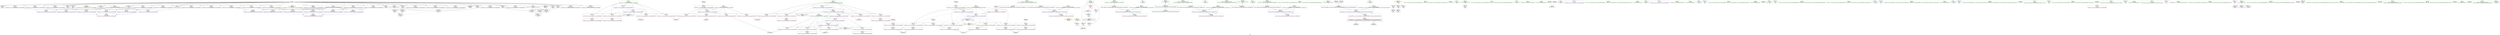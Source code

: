 digraph "SVFG" {
	label="SVFG";

	Node0x55c93c2121a0 [shape=record,color=grey,label="{NodeID: 0\nNullPtr}"];
	Node0x55c93c2121a0 -> Node0x55c93c377eb0[style=solid];
	Node0x55c93c2121a0 -> Node0x55c93c377fb0[style=solid];
	Node0x55c93c2121a0 -> Node0x55c93c378080[style=solid];
	Node0x55c93c2121a0 -> Node0x55c93c378150[style=solid];
	Node0x55c93c2121a0 -> Node0x55c93c378220[style=solid];
	Node0x55c93c2121a0 -> Node0x55c93c3782f0[style=solid];
	Node0x55c93c2121a0 -> Node0x55c93c3783c0[style=solid];
	Node0x55c93c2121a0 -> Node0x55c93c378490[style=solid];
	Node0x55c93c2121a0 -> Node0x55c93c378560[style=solid];
	Node0x55c93c2121a0 -> Node0x55c93c378630[style=solid];
	Node0x55c93c2121a0 -> Node0x55c93c378700[style=solid];
	Node0x55c93c2121a0 -> Node0x55c93c3787d0[style=solid];
	Node0x55c93c2121a0 -> Node0x55c93c3788a0[style=solid];
	Node0x55c93c2121a0 -> Node0x55c93c378970[style=solid];
	Node0x55c93c2121a0 -> Node0x55c93c378a40[style=solid];
	Node0x55c93c2121a0 -> Node0x55c93c378b10[style=solid];
	Node0x55c93c2121a0 -> Node0x55c93c378be0[style=solid];
	Node0x55c93c2121a0 -> Node0x55c93c378cb0[style=solid];
	Node0x55c93c2121a0 -> Node0x55c93c378d80[style=solid];
	Node0x55c93c2121a0 -> Node0x55c93c378e50[style=solid];
	Node0x55c93c2121a0 -> Node0x55c93c378f20[style=solid];
	Node0x55c93c2121a0 -> Node0x55c93c378ff0[style=solid];
	Node0x55c93c2121a0 -> Node0x55c93c3790c0[style=solid];
	Node0x55c93c2121a0 -> Node0x55c93c379190[style=solid];
	Node0x55c93c2121a0 -> Node0x55c93c379260[style=solid];
	Node0x55c93c2121a0 -> Node0x55c93c379330[style=solid];
	Node0x55c93c2121a0 -> Node0x55c93c379400[style=solid];
	Node0x55c93c2121a0 -> Node0x55c93c376410[style=solid];
	Node0x55c93c2121a0 -> Node0x55c93c3764e0[style=solid];
	Node0x55c93c2121a0 -> Node0x55c93c3765b0[style=solid];
	Node0x55c93c2121a0 -> Node0x55c93c376680[style=solid];
	Node0x55c93c2121a0 -> Node0x55c93c376750[style=solid];
	Node0x55c93c379670 [shape=record,color=blue,label="{NodeID: 194\n36\<--234\ni12\<--inc62\n_Z5solveNSt7__cxx1112basic_stringIcSt11char_traitsIcESaIcEEE\n}"];
	Node0x55c93c379670 -> Node0x55c93c37cda0[style=dashed];
	Node0x55c93c379670 -> Node0x55c93c37ce70[style=dashed];
	Node0x55c93c379670 -> Node0x55c93c37cf40[style=dashed];
	Node0x55c93c379670 -> Node0x55c93c37d010[style=dashed];
	Node0x55c93c379670 -> Node0x55c93c37d0e0[style=dashed];
	Node0x55c93c379670 -> Node0x55c93c379670[style=dashed];
	Node0x55c93c379670 -> Node0x55c93c393ec0[style=dashed];
	Node0x55c93c376020 [shape=record,color=black,label="{NodeID: 111\n144\<--143\nconv32\<--\n_Z5solveNSt7__cxx1112basic_stringIcSt11char_traitsIcESaIcEEE\n}"];
	Node0x55c93c376020 -> Node0x55c93c3898f0[style=solid];
	Node0x55c93c3748f0 [shape=record,color=green,label="{NodeID: 28\n52\<--53\nref.tmp47\<--ref.tmp47_field_insensitive\n_Z5solveNSt7__cxx1112basic_stringIcSt11char_traitsIcESaIcEEE\n|{<s0>21|<s1>22}}"];
	Node0x55c93c3748f0:s0 -> Node0x55c93c3ac330[style=solid,color=red];
	Node0x55c93c3748f0:s1 -> Node0x55c93c3ae880[style=solid,color=red];
	Node0x55c93c37f6e0 [shape=record,color=yellow,style=double,label="{NodeID: 388\n12V_1 = ENCHI(MR_12V_0)\npts\{45 \}\nFun[_Z5solveNSt7__cxx1112basic_stringIcSt11char_traitsIcESaIcEEE]}"];
	Node0x55c93c37f6e0 -> Node0x55c93c37eae0[style=dashed];
	Node0x55c93c37f6e0 -> Node0x55c93c37ec80[style=dashed];
	Node0x55c93c37f6e0 -> Node0x55c93c37ee20[style=dashed];
	Node0x55c93c37f6e0 -> Node0x55c93c37f090[style=dashed];
	Node0x55c93c37f6e0 -> Node0x55c93c37f230[style=dashed];
	Node0x55c93c37f6e0 -> Node0x55c93c3795a0[style=dashed];
	Node0x55c93c37c7f0 [shape=record,color=red,label="{NodeID: 139\n115\<--32\n\<--mx\n_Z5solveNSt7__cxx1112basic_stringIcSt11char_traitsIcESaIcEEE\n}"];
	Node0x55c93c37c7f0 -> Node0x55c93c375e80[style=solid];
	Node0x55c93c377300 [shape=record,color=green,label="{NodeID: 56\n327\<--328\ntc\<--tc_field_insensitive\nmain\n}"];
	Node0x55c93c377300 -> Node0x55c93c37df80[style=solid];
	Node0x55c93c377300 -> Node0x55c93c37e050[style=solid];
	Node0x55c93c377300 -> Node0x55c93c37e120[style=solid];
	Node0x55c93c377300 -> Node0x55c93c379b50[style=solid];
	Node0x55c93c377300 -> Node0x55c93c37a100[style=solid];
	Node0x55c93c3ae9c0 [shape=record,color=black,label="{NodeID: 416\n273 = PHI(46, )\n2nd arg _ZStplIcSt11char_traitsIcESaIcEENSt7__cxx1112basic_stringIT_T0_T1_EEOS8_RKS8_ }"];
	Node0x55c93c3ae9c0 -> Node0x55c93c379810[style=solid];
	Node0x55c93c37deb0 [shape=record,color=red,label="{NodeID: 167\n357\<--323\n\<--T\nmain\n}"];
	Node0x55c93c37deb0 -> Node0x55c93c389170[style=solid];
	Node0x55c93c378b10 [shape=record,color=black,label="{NodeID: 84\n214\<--3\n\<--dummyVal\n_Z5solveNSt7__cxx1112basic_stringIcSt11char_traitsIcESaIcEEE\n}"];
	Node0x55c93c378b10 -> Node0x55c93c37f230[style=solid];
	Node0x55c93c35a0b0 [shape=record,color=green,label="{NodeID: 1\n4\<--1\n.str\<--dummyObj\nGlob }"];
	Node0x55c93c379740 [shape=record,color=blue,label="{NodeID: 195\n274\<--272\n__lhs.addr\<--__lhs\n_ZStplIcSt11char_traitsIcESaIcEENSt7__cxx1112basic_stringIT_T0_T1_EEOS8_RKS8_\n}"];
	Node0x55c93c379740 -> Node0x55c93c37db70[style=dashed];
	Node0x55c93c3760f0 [shape=record,color=black,label="{NodeID: 112\n146\<--145\nconv33\<--\n_Z5solveNSt7__cxx1112basic_stringIcSt11char_traitsIcESaIcEEE\n}"];
	Node0x55c93c3760f0 -> Node0x55c93c3898f0[style=solid];
	Node0x55c93c3749c0 [shape=record,color=green,label="{NodeID: 29\n54\<--55\nref.tmp48\<--ref.tmp48_field_insensitive\n_Z5solveNSt7__cxx1112basic_stringIcSt11char_traitsIcESaIcEEE\n|{<s0>20|<s1>21}}"];
	Node0x55c93c3749c0:s0 -> Node0x55c93c3aeb00[style=solid,color=red];
	Node0x55c93c3749c0:s1 -> Node0x55c93c3ae600[style=solid,color=red];
	Node0x55c93c37c8c0 [shape=record,color=red,label="{NodeID: 140\n145\<--32\n\<--mx\n_Z5solveNSt7__cxx1112basic_stringIcSt11char_traitsIcESaIcEEE\n}"];
	Node0x55c93c37c8c0 -> Node0x55c93c3760f0[style=solid];
	Node0x55c93c3773d0 [shape=record,color=green,label="{NodeID: 57\n329\<--330\nres\<--res_field_insensitive\nmain\n|{<s0>46}}"];
	Node0x55c93c3773d0:s0 -> Node0x55c93c3aeb00[style=solid,color=red];
	Node0x55c93c3aeb00 [shape=record,color=black,label="{NodeID: 417\n28 = PHI(54, 329, )\n0th arg _Z5solveNSt7__cxx1112basic_stringIcSt11char_traitsIcESaIcEEE |{<s0>22}}"];
	Node0x55c93c3aeb00:s0 -> Node0x55c93c3ae740[style=solid,color=red];
	Node0x55c93c388770 [shape=record,color=grey,label="{NodeID: 334\n101 = Binary(100, 65, )\n}"];
	Node0x55c93c388770 -> Node0x55c93c37e7a0[style=solid];
	Node0x55c93c37df80 [shape=record,color=red,label="{NodeID: 168\n356\<--327\n\<--tc\nmain\n}"];
	Node0x55c93c37df80 -> Node0x55c93c389170[style=solid];
	Node0x55c93c378be0 [shape=record,color=black,label="{NodeID: 85\n217\<--3\n\<--dummyVal\n_Z5solveNSt7__cxx1112basic_stringIcSt11char_traitsIcESaIcEEE\n}"];
	Node0x55c93c358020 [shape=record,color=green,label="{NodeID: 2\n6\<--1\n.str.1\<--dummyObj\nGlob }"];
	Node0x55c93c379810 [shape=record,color=blue,label="{NodeID: 196\n276\<--273\n__rhs.addr\<--__rhs\n_ZStplIcSt11char_traitsIcESaIcEENSt7__cxx1112basic_stringIT_T0_T1_EEOS8_RKS8_\n}"];
	Node0x55c93c379810 -> Node0x55c93c37dc40[style=dashed];
	Node0x55c93c3761c0 [shape=record,color=black,label="{NodeID: 113\n175\<--174\nconv38\<--\n_Z5solveNSt7__cxx1112basic_stringIcSt11char_traitsIcESaIcEEE\n}"];
	Node0x55c93c374a90 [shape=record,color=green,label="{NodeID: 30\n56\<--57\nagg.tmp\<--agg.tmp_field_insensitive\n_Z5solveNSt7__cxx1112basic_stringIcSt11char_traitsIcESaIcEEE\n|{<s0>20}}"];
	Node0x55c93c374a90:s0 -> Node0x55c93c3aee30[style=solid,color=red];
	Node0x55c93c37c990 [shape=record,color=red,label="{NodeID: 141\n149\<--32\n\<--mx\n_Z5solveNSt7__cxx1112basic_stringIcSt11char_traitsIcESaIcEEE\n}"];
	Node0x55c93c3774a0 [shape=record,color=green,label="{NodeID: 58\n331\<--332\nagg.tmp\<--agg.tmp_field_insensitive\nmain\n|{<s0>46}}"];
	Node0x55c93c3774a0:s0 -> Node0x55c93c3aee30[style=solid,color=red];
	Node0x55c93c3aee30 [shape=record,color=black,label="{NodeID: 418\n29 = PHI(56, 331, )\n1st arg _Z5solveNSt7__cxx1112basic_stringIcSt11char_traitsIcESaIcEEE }"];
	Node0x55c93c388870 [shape=record,color=grey,label="{NodeID: 335\n415 = Binary(414, 65, )\n}"];
	Node0x55c93c388870 -> Node0x55c93c37a100[style=solid];
	Node0x55c93c37e050 [shape=record,color=red,label="{NodeID: 169\n404\<--327\n\<--tc\nmain\n}"];
	Node0x55c93c378cb0 [shape=record,color=black,label="{NodeID: 86\n218\<--3\n\<--dummyVal\n_Z5solveNSt7__cxx1112basic_stringIcSt11char_traitsIcESaIcEEE\n}"];
	Node0x55c93c378cb0 -> Node0x55c93c3794d0[style=solid];
	Node0x55c93c35a210 [shape=record,color=green,label="{NodeID: 3\n8\<--1\n.str.2\<--dummyObj\nGlob }"];
	Node0x55c93c3798e0 [shape=record,color=blue,label="{NodeID: 197\n294\<--292\n__lhs.addr\<--__lhs\n_ZStplIcSt11char_traitsIcESaIcEENSt7__cxx1112basic_stringIT_T0_T1_EERKS8_OS8_\n}"];
	Node0x55c93c3798e0 -> Node0x55c93c37dd10[style=dashed];
	Node0x55c93c376290 [shape=record,color=black,label="{NodeID: 114\n186\<--185\nconv49\<--\n_Z5solveNSt7__cxx1112basic_stringIcSt11char_traitsIcESaIcEEE\n}"];
	Node0x55c93c374b60 [shape=record,color=green,label="{NodeID: 31\n59\<--60\n_ZNKSt7__cxx1112basic_stringIcSt11char_traitsIcESaIcEE4sizeEv\<--_ZNKSt7__cxx1112basic_stringIcSt11char_traitsIcESaIcEE4sizeEv_field_insensitive\n}"];
	Node0x55c93c37ca60 [shape=record,color=red,label="{NodeID: 142\n80\<--34\n\<--i\n_Z5solveNSt7__cxx1112basic_stringIcSt11char_traitsIcESaIcEEE\n}"];
	Node0x55c93c37ca60 -> Node0x55c93c3892f0[style=solid];
	Node0x55c93c377570 [shape=record,color=green,label="{NodeID: 59\n333\<--334\nref.tmp\<--ref.tmp_field_insensitive\nmain\n}"];
	Node0x55c93c3af310 [shape=record,color=black,label="{NodeID: 419\n443 = PHI(282, 302, )\n0th arg _ZSt4moveIRNSt7__cxx1112basic_stringIcSt11char_traitsIcESaIcEEEEONSt16remove_referenceIT_E4typeEOS8_ }"];
	Node0x55c93c3af310 -> Node0x55c93c37a1d0[style=solid];
	Node0x55c93c3889f0 [shape=record,color=grey,label="{NodeID: 336\n182 = Binary(181, 65, )\n}"];
	Node0x55c93c3889f0 -> Node0x55c93c37eef0[style=solid];
	Node0x55c93c37e120 [shape=record,color=red,label="{NodeID: 170\n414\<--327\n\<--tc\nmain\n}"];
	Node0x55c93c37e120 -> Node0x55c93c388870[style=solid];
	Node0x55c93c378d80 [shape=record,color=black,label="{NodeID: 87\n220\<--3\n\<--dummyVal\n_Z5solveNSt7__cxx1112basic_stringIcSt11char_traitsIcESaIcEEE\n}"];
	Node0x55c93c378d80 -> Node0x55c93c3795a0[style=solid];
	Node0x55c93c35a2a0 [shape=record,color=green,label="{NodeID: 4\n10\<--1\nstdin\<--dummyObj\nGlob }"];
	Node0x55c93c3799b0 [shape=record,color=blue,label="{NodeID: 198\n296\<--293\n__rhs.addr\<--__rhs\n_ZStplIcSt11char_traitsIcESaIcEENSt7__cxx1112basic_stringIT_T0_T1_EERKS8_OS8_\n}"];
	Node0x55c93c3799b0 -> Node0x55c93c37dde0[style=dashed];
	Node0x55c93c37b4f0 [shape=record,color=black,label="{NodeID: 115\n343\<--340\ncall\<--\nmain\n}"];
	Node0x55c93c374c60 [shape=record,color=green,label="{NodeID: 32\n68\<--69\n_ZNSt7__cxx1112basic_stringIcSt11char_traitsIcESaIcEEC1EOS4_\<--_ZNSt7__cxx1112basic_stringIcSt11char_traitsIcESaIcEEC1EOS4__field_insensitive\n}"];
	Node0x55c93c37cb30 [shape=record,color=red,label="{NodeID: 143\n84\<--34\n\<--i\n_Z5solveNSt7__cxx1112basic_stringIcSt11char_traitsIcESaIcEEE\n}"];
	Node0x55c93c37cb30 -> Node0x55c93c3769c0[style=solid];
	Node0x55c93c377640 [shape=record,color=green,label="{NodeID: 60\n335\<--336\nexn.slot\<--exn.slot_field_insensitive\nmain\n}"];
	Node0x55c93c377640 -> Node0x55c93c37e1f0[style=solid];
	Node0x55c93c377640 -> Node0x55c93c379c20[style=solid];
	Node0x55c93c377640 -> Node0x55c93c379dc0[style=solid];
	Node0x55c93c377640 -> Node0x55c93c379f60[style=solid];
	Node0x55c93c3afee0 [shape=record,color=black,label="{NodeID: 420\n409 = PHI()\n}"];
	Node0x55c93c388b70 [shape=record,color=grey,label="{NodeID: 337\n234 = Binary(233, 65, )\n}"];
	Node0x55c93c388b70 -> Node0x55c93c379670[style=solid];
	Node0x55c93c37e1f0 [shape=record,color=red,label="{NodeID: 171\n419\<--335\nexn\<--exn.slot\nmain\n}"];
	Node0x55c93c378e50 [shape=record,color=black,label="{NodeID: 88\n244\<--3\nlpad.val\<--dummyVal\n_Z5solveNSt7__cxx1112basic_stringIcSt11char_traitsIcESaIcEEE\n}"];
	Node0x55c93c373310 [shape=record,color=green,label="{NodeID: 5\n11\<--1\n.str.3\<--dummyObj\nGlob }"];
	Node0x55c93c379a80 [shape=record,color=blue,label="{NodeID: 199\n319\<--78\nretval\<--\nmain\n}"];
	Node0x55c93c37b580 [shape=record,color=black,label="{NodeID: 116\n349\<--346\ncall1\<--\nmain\n}"];
	Node0x55c93c374d60 [shape=record,color=green,label="{NodeID: 33\n73\<--74\n_ZNSt7__cxx1112basic_stringIcSt11char_traitsIcESaIcEEixEm\<--_ZNSt7__cxx1112basic_stringIcSt11char_traitsIcESaIcEEixEm_field_insensitive\n}"];
	Node0x55c93c37cc00 [shape=record,color=red,label="{NodeID: 144\n93\<--34\n\<--i\n_Z5solveNSt7__cxx1112basic_stringIcSt11char_traitsIcESaIcEEE\n}"];
	Node0x55c93c37cc00 -> Node0x55c93c375c10[style=solid];
	Node0x55c93c377710 [shape=record,color=green,label="{NodeID: 61\n337\<--338\nehselector.slot\<--ehselector.slot_field_insensitive\nmain\n}"];
	Node0x55c93c377710 -> Node0x55c93c37e2c0[style=solid];
	Node0x55c93c377710 -> Node0x55c93c379cf0[style=solid];
	Node0x55c93c377710 -> Node0x55c93c379e90[style=solid];
	Node0x55c93c377710 -> Node0x55c93c37a030[style=solid];
	Node0x55c93c3affe0 [shape=record,color=black,label="{NodeID: 421\n142 = PHI()\n}"];
	Node0x55c93c3affe0 -> Node0x55c93c37d9d0[style=solid];
	Node0x55c93c388cf0 [shape=record,color=grey,label="{NodeID: 338\n108 = cmp(106, 107, )\n}"];
	Node0x55c93c37e2c0 [shape=record,color=red,label="{NodeID: 172\n420\<--337\nsel\<--ehselector.slot\nmain\n}"];
	Node0x55c93c378f20 [shape=record,color=black,label="{NodeID: 89\n245\<--3\nlpad.val64\<--dummyVal\n_Z5solveNSt7__cxx1112basic_stringIcSt11char_traitsIcESaIcEEE\n}"];
	Node0x55c93c3733a0 [shape=record,color=green,label="{NodeID: 6\n13\<--1\n.str.4\<--dummyObj\nGlob }"];
	Node0x55c93c379b50 [shape=record,color=blue,label="{NodeID: 200\n327\<--65\ntc\<--\nmain\n}"];
	Node0x55c93c379b50 -> Node0x55c93c3970c0[style=dashed];
	Node0x55c93c37b610 [shape=record,color=black,label="{NodeID: 117\n442\<--447\n_ZSt4moveIRNSt7__cxx1112basic_stringIcSt11char_traitsIcESaIcEEEEONSt16remove_referenceIT_E4typeEOS8__ret\<--\n_ZSt4moveIRNSt7__cxx1112basic_stringIcSt11char_traitsIcESaIcEEEEONSt16remove_referenceIT_E4typeEOS8_\n|{<s0>35|<s1>38}}"];
	Node0x55c93c37b610:s0 -> Node0x55c93c3b0ad0[style=solid,color=blue];
	Node0x55c93c37b610:s1 -> Node0x55c93c3b0d10[style=solid,color=blue];
	Node0x55c93c374e60 [shape=record,color=green,label="{NodeID: 34\n120\<--121\n_ZNSaIcEC1Ev\<--_ZNSaIcEC1Ev_field_insensitive\n}"];
	Node0x55c93c37ccd0 [shape=record,color=red,label="{NodeID: 145\n100\<--34\n\<--i\n_Z5solveNSt7__cxx1112basic_stringIcSt11char_traitsIcESaIcEEE\n}"];
	Node0x55c93c37ccd0 -> Node0x55c93c388770[style=solid];
	Node0x55c93c3777e0 [shape=record,color=green,label="{NodeID: 62\n344\<--345\nfreopen\<--freopen_field_insensitive\n}"];
	Node0x55c93c3b0140 [shape=record,color=black,label="{NodeID: 422\n58 = PHI()\n}"];
	Node0x55c93c3b0140 -> Node0x55c93c376820[style=solid];
	Node0x55c93c388e70 [shape=record,color=grey,label="{NodeID: 339\n374 = cmp(369, 371, )\n}"];
	Node0x55c93c37e390 [shape=record,color=red,label="{NodeID: 173\n447\<--444\n\<--__t.addr\n_ZSt4moveIRNSt7__cxx1112basic_stringIcSt11char_traitsIcESaIcEEEEONSt16remove_referenceIT_E4typeEOS8_\n}"];
	Node0x55c93c37e390 -> Node0x55c93c37b610[style=solid];
	Node0x55c93c378ff0 [shape=record,color=black,label="{NodeID: 90\n382\<--3\n\<--dummyVal\nmain\n}"];
	Node0x55c93c373430 [shape=record,color=green,label="{NodeID: 7\n15\<--1\nstdout\<--dummyObj\nGlob }"];
	Node0x55c93c379c20 [shape=record,color=blue,label="{NodeID: 201\n335\<--383\nexn.slot\<--\nmain\n}"];
	Node0x55c93c379c20 -> Node0x55c93c37e1f0[style=dashed];
	Node0x55c93c37b6e0 [shape=record,color=purple,label="{NodeID: 118\n122\<--4\n\<--.str\n_Z5solveNSt7__cxx1112basic_stringIcSt11char_traitsIcESaIcEEE\n}"];
	Node0x55c93c374f60 [shape=record,color=green,label="{NodeID: 35\n124\<--125\n_ZNSt7__cxx1112basic_stringIcSt11char_traitsIcESaIcEEC1EPKcRKS3_\<--_ZNSt7__cxx1112basic_stringIcSt11char_traitsIcESaIcEEC1EPKcRKS3__field_insensitive\n}"];
	Node0x55c93c37cda0 [shape=record,color=red,label="{NodeID: 146\n106\<--36\n\<--i12\n_Z5solveNSt7__cxx1112basic_stringIcSt11char_traitsIcESaIcEEE\n}"];
	Node0x55c93c37cda0 -> Node0x55c93c388cf0[style=solid];
	Node0x55c93c3778e0 [shape=record,color=green,label="{NodeID: 63\n352\<--353\nscanf\<--scanf_field_insensitive\n}"];
	Node0x55c93c3b0240 [shape=record,color=black,label="{NodeID: 423\n71 = PHI()\n}"];
	Node0x55c93c3b0240 -> Node0x55c93c37d690[style=solid];
	Node0x55c93c388ff0 [shape=record,color=grey,label="{NodeID: 340\n64 = cmp(63, 65, )\n}"];
	Node0x55c93c37e460 [shape=record,color=blue,label="{NodeID: 174\n30\<--61\nlen\<--conv\n_Z5solveNSt7__cxx1112basic_stringIcSt11char_traitsIcESaIcEEE\n}"];
	Node0x55c93c37e460 -> Node0x55c93c37c3e0[style=dashed];
	Node0x55c93c37e460 -> Node0x55c93c37c4b0[style=dashed];
	Node0x55c93c37e460 -> Node0x55c93c37c580[style=dashed];
	Node0x55c93c37e460 -> Node0x55c93c37c650[style=dashed];
	Node0x55c93c3790c0 [shape=record,color=black,label="{NodeID: 91\n383\<--3\n\<--dummyVal\nmain\n}"];
	Node0x55c93c3790c0 -> Node0x55c93c379c20[style=solid];
	Node0x55c93c3734c0 [shape=record,color=green,label="{NodeID: 8\n16\<--1\n.str.5\<--dummyObj\nGlob }"];
	Node0x55c93c379cf0 [shape=record,color=blue,label="{NodeID: 202\n337\<--385\nehselector.slot\<--\nmain\n}"];
	Node0x55c93c379cf0 -> Node0x55c93c37e2c0[style=dashed];
	Node0x55c93c37b7b0 [shape=record,color=purple,label="{NodeID: 119\n130\<--4\n\<--.str\n_Z5solveNSt7__cxx1112basic_stringIcSt11char_traitsIcESaIcEEE\n}"];
	Node0x55c93c375060 [shape=record,color=green,label="{NodeID: 36\n127\<--128\n_ZNSaIcED1Ev\<--_ZNSaIcED1Ev_field_insensitive\n}"];
	Node0x55c93c37ce70 [shape=record,color=red,label="{NodeID: 147\n110\<--36\n\<--i12\n_Z5solveNSt7__cxx1112basic_stringIcSt11char_traitsIcESaIcEEE\n}"];
	Node0x55c93c37ce70 -> Node0x55c93c375ce0[style=solid];
	Node0x55c93c3779e0 [shape=record,color=green,label="{NodeID: 64\n372\<--373\nstrlen\<--strlen_field_insensitive\n}"];
	Node0x55c93c3b0340 [shape=record,color=black,label="{NodeID: 424\n112 = PHI()\n}"];
	Node0x55c93c3b0340 -> Node0x55c93c37d900[style=solid];
	Node0x55c93c389170 [shape=record,color=grey,label="{NodeID: 341\n358 = cmp(356, 357, )\n}"];
	Node0x55c93c37e530 [shape=record,color=blue,label="{NodeID: 175\n32\<--75\nmx\<--\n_Z5solveNSt7__cxx1112basic_stringIcSt11char_traitsIcESaIcEEE\n}"];
	Node0x55c93c37e530 -> Node0x55c93c37c720[style=dashed];
	Node0x55c93c37e530 -> Node0x55c93c37c7f0[style=dashed];
	Node0x55c93c37e530 -> Node0x55c93c37c8c0[style=dashed];
	Node0x55c93c37e530 -> Node0x55c93c37c990[style=dashed];
	Node0x55c93c37e530 -> Node0x55c93c37e6d0[style=dashed];
	Node0x55c93c37e530 -> Node0x55c93c3943c0[style=dashed];
	Node0x55c93c37e530 -> Node0x55c93c396bc0[style=dashed];
	Node0x55c93c379190 [shape=record,color=black,label="{NodeID: 92\n385\<--3\n\<--dummyVal\nmain\n}"];
	Node0x55c93c379190 -> Node0x55c93c379cf0[style=solid];
	Node0x55c93c359d50 [shape=record,color=green,label="{NodeID: 9\n18\<--1\n.str.6\<--dummyObj\nGlob }"];
	Node0x55c93c379dc0 [shape=record,color=blue,label="{NodeID: 203\n335\<--389\nexn.slot\<--\nmain\n}"];
	Node0x55c93c379dc0 -> Node0x55c93c37e1f0[style=dashed];
	Node0x55c93c37b880 [shape=record,color=purple,label="{NodeID: 120\n341\<--6\n\<--.str.1\nmain\n}"];
	Node0x55c93c375160 [shape=record,color=green,label="{NodeID: 37\n151\<--152\n_ZNSt7__cxx1112basic_stringIcSt11char_traitsIcESaIcEEpLEc\<--_ZNSt7__cxx1112basic_stringIcSt11char_traitsIcESaIcEEpLEc_field_insensitive\n}"];
	Node0x55c93c37cf40 [shape=record,color=red,label="{NodeID: 148\n133\<--36\n\<--i12\n_Z5solveNSt7__cxx1112basic_stringIcSt11char_traitsIcESaIcEEE\n}"];
	Node0x55c93c37cf40 -> Node0x55c93c37e940[style=solid];
	Node0x55c93c377ae0 [shape=record,color=green,label="{NodeID: 65\n379\<--380\nfprintf\<--fprintf_field_insensitive\n}"];
	Node0x55c93c3b0440 [shape=record,color=black,label="{NodeID: 425\n178 = PHI()\n}"];
	Node0x55c93c3892f0 [shape=record,color=grey,label="{NodeID: 342\n82 = cmp(80, 81, )\n}"];
	Node0x55c93c37e600 [shape=record,color=blue,label="{NodeID: 176\n34\<--78\ni\<--\n_Z5solveNSt7__cxx1112basic_stringIcSt11char_traitsIcESaIcEEE\n}"];
	Node0x55c93c37e600 -> Node0x55c93c37ca60[style=dashed];
	Node0x55c93c37e600 -> Node0x55c93c37cb30[style=dashed];
	Node0x55c93c37e600 -> Node0x55c93c37cc00[style=dashed];
	Node0x55c93c37e600 -> Node0x55c93c37ccd0[style=dashed];
	Node0x55c93c37e600 -> Node0x55c93c37e7a0[style=dashed];
	Node0x55c93c37e600 -> Node0x55c93c3948c0[style=dashed];
	Node0x55c93c379260 [shape=record,color=black,label="{NodeID: 93\n388\<--3\n\<--dummyVal\nmain\n}"];
	Node0x55c93c359de0 [shape=record,color=green,label="{NodeID: 10\n20\<--1\nstderr\<--dummyObj\nGlob }"];
	Node0x55c93c379e90 [shape=record,color=blue,label="{NodeID: 204\n337\<--391\nehselector.slot\<--\nmain\n}"];
	Node0x55c93c379e90 -> Node0x55c93c37e2c0[style=dashed];
	Node0x55c93c37b950 [shape=record,color=purple,label="{NodeID: 121\n342\<--8\n\<--.str.2\nmain\n}"];
	Node0x55c93c375260 [shape=record,color=green,label="{NodeID: 38\n188\<--189\n_ZNKSt7__cxx1112basic_stringIcSt11char_traitsIcESaIcEE6substrEmm\<--_ZNKSt7__cxx1112basic_stringIcSt11char_traitsIcESaIcEE6substrEmm_field_insensitive\n}"];
	Node0x55c93c37d010 [shape=record,color=red,label="{NodeID: 149\n185\<--36\n\<--i12\n_Z5solveNSt7__cxx1112basic_stringIcSt11char_traitsIcESaIcEEE\n}"];
	Node0x55c93c37d010 -> Node0x55c93c376290[style=solid];
	Node0x55c93c377be0 [shape=record,color=green,label="{NodeID: 66\n406\<--407\n_ZNKSt7__cxx1112basic_stringIcSt11char_traitsIcESaIcEE5c_strEv\<--_ZNKSt7__cxx1112basic_stringIcSt11char_traitsIcESaIcEE5c_strEv_field_insensitive\n}"];
	Node0x55c93c3b0510 [shape=record,color=black,label="{NodeID: 426\n86 = PHI()\n}"];
	Node0x55c93c3b0510 -> Node0x55c93c37d760[style=solid];
	Node0x55c93c389470 [shape=record,color=grey,label="{NodeID: 343\n91 = cmp(88, 90, )\n}"];
	Node0x55c93c37e6d0 [shape=record,color=blue,label="{NodeID: 177\n32\<--96\nmx\<--\n_Z5solveNSt7__cxx1112basic_stringIcSt11char_traitsIcESaIcEEE\n}"];
	Node0x55c93c37e6d0 -> Node0x55c93c396bc0[style=dashed];
	Node0x55c93c379330 [shape=record,color=black,label="{NodeID: 94\n389\<--3\n\<--dummyVal\nmain\n}"];
	Node0x55c93c379330 -> Node0x55c93c379dc0[style=solid];
	Node0x55c93c359ea0 [shape=record,color=green,label="{NodeID: 11\n21\<--1\n.str.7\<--dummyObj\nGlob }"];
	Node0x55c93c379f60 [shape=record,color=blue,label="{NodeID: 205\n335\<--398\nexn.slot\<--\nmain\n}"];
	Node0x55c93c379f60 -> Node0x55c93c37e1f0[style=dashed];
	Node0x55c93c37ba20 [shape=record,color=purple,label="{NodeID: 122\n347\<--11\n\<--.str.3\nmain\n}"];
	Node0x55c93c375360 [shape=record,color=green,label="{NodeID: 39\n192\<--193\n_ZStplIcSt11char_traitsIcESaIcEENSt7__cxx1112basic_stringIT_T0_T1_EERKS8_OS8_\<--_ZStplIcSt11char_traitsIcESaIcEENSt7__cxx1112basic_stringIT_T0_T1_EERKS8_OS8__field_insensitive\n}"];
	Node0x55c93c37d0e0 [shape=record,color=red,label="{NodeID: 150\n233\<--36\n\<--i12\n_Z5solveNSt7__cxx1112basic_stringIcSt11char_traitsIcESaIcEEE\n}"];
	Node0x55c93c37d0e0 -> Node0x55c93c388b70[style=solid];
	Node0x55c93c377ce0 [shape=record,color=green,label="{NodeID: 67\n410\<--411\nprintf\<--printf_field_insensitive\n}"];
	Node0x55c93c3b0640 [shape=record,color=black,label="{NodeID: 427\n95 = PHI()\n}"];
	Node0x55c93c3b0640 -> Node0x55c93c37d830[style=solid];
	Node0x55c93c3895f0 [shape=record,color=grey,label="{NodeID: 344\n117 = cmp(114, 116, )\n}"];
	Node0x55c93c37e7a0 [shape=record,color=blue,label="{NodeID: 178\n34\<--101\ni\<--inc\n_Z5solveNSt7__cxx1112basic_stringIcSt11char_traitsIcESaIcEEE\n}"];
	Node0x55c93c37e7a0 -> Node0x55c93c37ca60[style=dashed];
	Node0x55c93c37e7a0 -> Node0x55c93c37cb30[style=dashed];
	Node0x55c93c37e7a0 -> Node0x55c93c37cc00[style=dashed];
	Node0x55c93c37e7a0 -> Node0x55c93c37ccd0[style=dashed];
	Node0x55c93c37e7a0 -> Node0x55c93c37e7a0[style=dashed];
	Node0x55c93c37e7a0 -> Node0x55c93c3948c0[style=dashed];
	Node0x55c93c379400 [shape=record,color=black,label="{NodeID: 95\n391\<--3\n\<--dummyVal\nmain\n}"];
	Node0x55c93c379400 -> Node0x55c93c379e90[style=solid];
	Node0x55c93c373d00 [shape=record,color=green,label="{NodeID: 12\n23\<--1\n.str.8\<--dummyObj\nGlob }"];
	Node0x55c93c37a030 [shape=record,color=blue,label="{NodeID: 206\n337\<--400\nehselector.slot\<--\nmain\n}"];
	Node0x55c93c37a030 -> Node0x55c93c37e2c0[style=dashed];
	Node0x55c93c37baf0 [shape=record,color=purple,label="{NodeID: 123\n348\<--13\n\<--.str.4\nmain\n}"];
	Node0x55c93c375460 [shape=record,color=green,label="{NodeID: 40\n195\<--196\n_ZStplIcSt11char_traitsIcESaIcEENSt7__cxx1112basic_stringIT_T0_T1_EEOS8_RKS8_\<--_ZStplIcSt11char_traitsIcESaIcEENSt7__cxx1112basic_stringIT_T0_T1_EEOS8_RKS8__field_insensitive\n}"];
	Node0x55c93c37d1b0 [shape=record,color=red,label="{NodeID: 151\n242\<--42\nexn\<--exn.slot\n_Z5solveNSt7__cxx1112basic_stringIcSt11char_traitsIcESaIcEEE\n}"];
	Node0x55c93c377de0 [shape=record,color=green,label="{NodeID: 68\n444\<--445\n__t.addr\<--__t.addr_field_insensitive\n_ZSt4moveIRNSt7__cxx1112basic_stringIcSt11char_traitsIcESaIcEEEEONSt16remove_referenceIT_E4typeEOS8_\n}"];
	Node0x55c93c377de0 -> Node0x55c93c37e390[style=solid];
	Node0x55c93c377de0 -> Node0x55c93c37a1d0[style=solid];
	Node0x55c93c3b0740 [shape=record,color=black,label="{NodeID: 428\n150 = PHI()\n}"];
	Node0x55c93c389770 [shape=record,color=grey,label="{NodeID: 345\n138 = cmp(136, 137, )\n}"];
	Node0x55c93c37e870 [shape=record,color=blue,label="{NodeID: 179\n36\<--78\ni12\<--\n_Z5solveNSt7__cxx1112basic_stringIcSt11char_traitsIcESaIcEEE\n}"];
	Node0x55c93c37e870 -> Node0x55c93c37cda0[style=dashed];
	Node0x55c93c37e870 -> Node0x55c93c37ce70[style=dashed];
	Node0x55c93c37e870 -> Node0x55c93c37cf40[style=dashed];
	Node0x55c93c37e870 -> Node0x55c93c37d010[style=dashed];
	Node0x55c93c37e870 -> Node0x55c93c37d0e0[style=dashed];
	Node0x55c93c37e870 -> Node0x55c93c379670[style=dashed];
	Node0x55c93c37e870 -> Node0x55c93c393ec0[style=dashed];
	Node0x55c93c376410 [shape=record,color=black,label="{NodeID: 96\n397\<--3\n\<--dummyVal\nmain\n}"];
	Node0x55c93c373d90 [shape=record,color=green,label="{NodeID: 13\n65\<--1\n\<--dummyObj\nCan only get source location for instruction, argument, global var or function.}"];
	Node0x55c93c37a100 [shape=record,color=blue,label="{NodeID: 207\n327\<--415\ntc\<--inc\nmain\n}"];
	Node0x55c93c37a100 -> Node0x55c93c3970c0[style=dashed];
	Node0x55c93c37bbc0 [shape=record,color=purple,label="{NodeID: 124\n350\<--16\n\<--.str.5\nmain\n}"];
	Node0x55c93c375560 [shape=record,color=green,label="{NodeID: 41\n198\<--199\n_ZNSt7__cxx1112basic_stringIcSt11char_traitsIcESaIcEED1Ev\<--_ZNSt7__cxx1112basic_stringIcSt11char_traitsIcESaIcEED1Ev_field_insensitive\n}"];
	Node0x55c93c37d280 [shape=record,color=red,label="{NodeID: 152\n243\<--44\nsel\<--ehselector.slot\n_Z5solveNSt7__cxx1112basic_stringIcSt11char_traitsIcESaIcEEE\n}"];
	Node0x55c93c377eb0 [shape=record,color=black,label="{NodeID: 69\n2\<--3\ndummyVal\<--dummyVal\n}"];
	Node0x55c93c3b0810 [shape=record,color=black,label="{NodeID: 429\n176 = PHI()\n}"];
	Node0x55c93c3b0810 -> Node0x55c93c37daa0[style=solid];
	Node0x55c93c3898f0 [shape=record,color=grey,label="{NodeID: 346\n147 = cmp(144, 146, )\n}"];
	Node0x55c93c37e940 [shape=record,color=blue,label="{NodeID: 180\n50\<--133\nj\<--\n_Z5solveNSt7__cxx1112basic_stringIcSt11char_traitsIcESaIcEEE\n}"];
	Node0x55c93c37e940 -> Node0x55c93c37d350[style=dashed];
	Node0x55c93c37e940 -> Node0x55c93c37d420[style=dashed];
	Node0x55c93c37e940 -> Node0x55c93c37d4f0[style=dashed];
	Node0x55c93c37e940 -> Node0x55c93c37d5c0[style=dashed];
	Node0x55c93c37e940 -> Node0x55c93c37eef0[style=dashed];
	Node0x55c93c37e940 -> Node0x55c93c394dc0[style=dashed];
	Node0x55c93c3764e0 [shape=record,color=black,label="{NodeID: 97\n398\<--3\n\<--dummyVal\nmain\n}"];
	Node0x55c93c3764e0 -> Node0x55c93c379f60[style=solid];
	Node0x55c93c373e20 [shape=record,color=green,label="{NodeID: 14\n72\<--1\n\<--dummyObj\nCan only get source location for instruction, argument, global var or function.}"];
	Node0x55c93c37a1d0 [shape=record,color=blue,label="{NodeID: 208\n444\<--443\n__t.addr\<--__t\n_ZSt4moveIRNSt7__cxx1112basic_stringIcSt11char_traitsIcESaIcEEEEONSt16remove_referenceIT_E4typeEOS8_\n}"];
	Node0x55c93c37a1d0 -> Node0x55c93c37e390[style=dashed];
	Node0x55c93c37bc90 [shape=record,color=purple,label="{NodeID: 125\n361\<--18\n\<--.str.6\nmain\n}"];
	Node0x55c93c375660 [shape=record,color=green,label="{NodeID: 42\n238\<--239\nllvm.trap\<--llvm.trap_field_insensitive\n}"];
	Node0x55c93c37d350 [shape=record,color=red,label="{NodeID: 153\n136\<--50\n\<--j\n_Z5solveNSt7__cxx1112basic_stringIcSt11char_traitsIcESaIcEEE\n}"];
	Node0x55c93c37d350 -> Node0x55c93c389770[style=solid];
	Node0x55c93c377fb0 [shape=record,color=black,label="{NodeID: 70\n154\<--3\n\<--dummyVal\n_Z5solveNSt7__cxx1112basic_stringIcSt11char_traitsIcESaIcEEE\n}"];
	Node0x55c93c3b0940 [shape=record,color=black,label="{NodeID: 430\n282 = PHI()\n|{<s0>35}}"];
	Node0x55c93c3b0940:s0 -> Node0x55c93c3af310[style=solid,color=red];
	Node0x55c93c393ec0 [shape=record,color=black,label="{NodeID: 347\nMR_8V_2 = PHI(MR_8V_4, MR_8V_1, )\npts\{37 \}\n}"];
	Node0x55c93c37ea10 [shape=record,color=blue,label="{NodeID: 181\n42\<--155\nexn.slot\<--\n_Z5solveNSt7__cxx1112basic_stringIcSt11char_traitsIcESaIcEEE\n}"];
	Node0x55c93c37ea10 -> Node0x55c93c37d1b0[style=dashed];
	Node0x55c93c3765b0 [shape=record,color=black,label="{NodeID: 98\n400\<--3\n\<--dummyVal\nmain\n}"];
	Node0x55c93c3765b0 -> Node0x55c93c37a030[style=solid];
	Node0x55c93c373eb0 [shape=record,color=green,label="{NodeID: 15\n78\<--1\n\<--dummyObj\nCan only get source location for instruction, argument, global var or function.}"];
	Node0x55c93c37bd60 [shape=record,color=purple,label="{NodeID: 126\n377\<--21\n\<--.str.7\nmain\n}"];
	Node0x55c93c375760 [shape=record,color=green,label="{NodeID: 43\n261\<--262\n__gxx_personality_v0\<--__gxx_personality_v0_field_insensitive\n}"];
	Node0x55c93c37d420 [shape=record,color=red,label="{NodeID: 154\n140\<--50\n\<--j\n_Z5solveNSt7__cxx1112basic_stringIcSt11char_traitsIcESaIcEEE\n}"];
	Node0x55c93c37d420 -> Node0x55c93c375f50[style=solid];
	Node0x55c93c378080 [shape=record,color=black,label="{NodeID: 71\n155\<--3\n\<--dummyVal\n_Z5solveNSt7__cxx1112basic_stringIcSt11char_traitsIcESaIcEEE\n}"];
	Node0x55c93c378080 -> Node0x55c93c37ea10[style=solid];
	Node0x55c93c3b0ad0 [shape=record,color=black,label="{NodeID: 431\n285 = PHI(442, )\n}"];
	Node0x55c93c3943c0 [shape=record,color=black,label="{NodeID: 348\nMR_4V_2 = PHI(MR_4V_4, MR_4V_1, )\npts\{33 \}\n}"];
	Node0x55c93c37eae0 [shape=record,color=blue,label="{NodeID: 182\n44\<--157\nehselector.slot\<--\n_Z5solveNSt7__cxx1112basic_stringIcSt11char_traitsIcESaIcEEE\n}"];
	Node0x55c93c37eae0 -> Node0x55c93c37d280[style=dashed];
	Node0x55c93c376680 [shape=record,color=black,label="{NodeID: 99\n421\<--3\nlpad.val\<--dummyVal\nmain\n}"];
	Node0x55c93c373f40 [shape=record,color=green,label="{NodeID: 16\n25\<--26\n_Z5solveNSt7__cxx1112basic_stringIcSt11char_traitsIcESaIcEEE\<--_Z5solveNSt7__cxx1112basic_stringIcSt11char_traitsIcESaIcEEE_field_insensitive\n}"];
	Node0x55c93c37be30 [shape=record,color=purple,label="{NodeID: 127\n408\<--23\n\<--.str.8\nmain\n}"];
	Node0x55c93c375860 [shape=record,color=green,label="{NodeID: 44\n274\<--275\n__lhs.addr\<--__lhs.addr_field_insensitive\n_ZStplIcSt11char_traitsIcESaIcEENSt7__cxx1112basic_stringIT_T0_T1_EEOS8_RKS8_\n}"];
	Node0x55c93c375860 -> Node0x55c93c37db70[style=solid];
	Node0x55c93c375860 -> Node0x55c93c379740[style=solid];
	Node0x55c93c37d4f0 [shape=record,color=red,label="{NodeID: 155\n174\<--50\n\<--j\n_Z5solveNSt7__cxx1112basic_stringIcSt11char_traitsIcESaIcEEE\n}"];
	Node0x55c93c37d4f0 -> Node0x55c93c3761c0[style=solid];
	Node0x55c93c378150 [shape=record,color=black,label="{NodeID: 72\n157\<--3\n\<--dummyVal\n_Z5solveNSt7__cxx1112basic_stringIcSt11char_traitsIcESaIcEEE\n}"];
	Node0x55c93c378150 -> Node0x55c93c37eae0[style=solid];
	Node0x55c93c3b0c10 [shape=record,color=black,label="{NodeID: 432\n302 = PHI()\n|{<s0>38}}"];
	Node0x55c93c3b0c10:s0 -> Node0x55c93c3af310[style=solid,color=red];
	Node0x55c93c3948c0 [shape=record,color=black,label="{NodeID: 349\nMR_6V_2 = PHI(MR_6V_4, MR_6V_1, )\npts\{35 \}\n}"];
	Node0x55c93c37ebb0 [shape=record,color=blue,label="{NodeID: 183\n42\<--162\nexn.slot\<--\n_Z5solveNSt7__cxx1112basic_stringIcSt11char_traitsIcESaIcEEE\n}"];
	Node0x55c93c37ebb0 -> Node0x55c93c37d1b0[style=dashed];
	Node0x55c93c376750 [shape=record,color=black,label="{NodeID: 100\n422\<--3\nlpad.val18\<--dummyVal\nmain\n}"];
	Node0x55c93c374000 [shape=record,color=green,label="{NodeID: 17\n30\<--31\nlen\<--len_field_insensitive\n_Z5solveNSt7__cxx1112basic_stringIcSt11char_traitsIcESaIcEEE\n}"];
	Node0x55c93c374000 -> Node0x55c93c37c3e0[style=solid];
	Node0x55c93c374000 -> Node0x55c93c37c4b0[style=solid];
	Node0x55c93c374000 -> Node0x55c93c37c580[style=solid];
	Node0x55c93c374000 -> Node0x55c93c37c650[style=solid];
	Node0x55c93c374000 -> Node0x55c93c37e460[style=solid];
	Node0x55c93c39d200 [shape=record,color=yellow,style=double,label="{NodeID: 377\n24V_1 = ENCHI(MR_24V_0)\npts\{1 \}\nFun[main]}"];
	Node0x55c93c39d200 -> Node0x55c93c37c170[style=dashed];
	Node0x55c93c39d200 -> Node0x55c93c37c240[style=dashed];
	Node0x55c93c39d200 -> Node0x55c93c37c310[style=dashed];
	Node0x55c93c37bf00 [shape=record,color=purple,label="{NodeID: 128\n360\<--321\narraydecay\<--inp\nmain\n}"];
	Node0x55c93c375930 [shape=record,color=green,label="{NodeID: 45\n276\<--277\n__rhs.addr\<--__rhs.addr_field_insensitive\n_ZStplIcSt11char_traitsIcESaIcEENSt7__cxx1112basic_stringIT_T0_T1_EEOS8_RKS8_\n}"];
	Node0x55c93c375930 -> Node0x55c93c37dc40[style=solid];
	Node0x55c93c375930 -> Node0x55c93c379810[style=solid];
	Node0x55c93c37d5c0 [shape=record,color=red,label="{NodeID: 156\n181\<--50\n\<--j\n_Z5solveNSt7__cxx1112basic_stringIcSt11char_traitsIcESaIcEEE\n}"];
	Node0x55c93c37d5c0 -> Node0x55c93c3889f0[style=solid];
	Node0x55c93c378220 [shape=record,color=black,label="{NodeID: 73\n161\<--3\n\<--dummyVal\n_Z5solveNSt7__cxx1112basic_stringIcSt11char_traitsIcESaIcEEE\n}"];
	Node0x55c93c3b0d10 [shape=record,color=black,label="{NodeID: 433\n305 = PHI(442, )\n}"];
	Node0x55c93c394dc0 [shape=record,color=black,label="{NodeID: 350\nMR_14V_2 = PHI(MR_14V_4, MR_14V_1, )\npts\{51 \}\n}"];
	Node0x55c93c37ec80 [shape=record,color=blue,label="{NodeID: 184\n44\<--164\nehselector.slot\<--\n_Z5solveNSt7__cxx1112basic_stringIcSt11char_traitsIcESaIcEEE\n}"];
	Node0x55c93c37ec80 -> Node0x55c93c37d280[style=dashed];
	Node0x55c93c376820 [shape=record,color=black,label="{NodeID: 101\n61\<--58\nconv\<--call\n_Z5solveNSt7__cxx1112basic_stringIcSt11char_traitsIcESaIcEEE\n}"];
	Node0x55c93c376820 -> Node0x55c93c37e460[style=solid];
	Node0x55c93c3740d0 [shape=record,color=green,label="{NodeID: 18\n32\<--33\nmx\<--mx_field_insensitive\n_Z5solveNSt7__cxx1112basic_stringIcSt11char_traitsIcESaIcEEE\n}"];
	Node0x55c93c3740d0 -> Node0x55c93c37c720[style=solid];
	Node0x55c93c3740d0 -> Node0x55c93c37c7f0[style=solid];
	Node0x55c93c3740d0 -> Node0x55c93c37c8c0[style=solid];
	Node0x55c93c3740d0 -> Node0x55c93c37c990[style=solid];
	Node0x55c93c3740d0 -> Node0x55c93c37e530[style=solid];
	Node0x55c93c3740d0 -> Node0x55c93c37e6d0[style=solid];
	Node0x55c93c37bfd0 [shape=record,color=purple,label="{NodeID: 129\n363\<--321\narraydecay4\<--inp\nmain\n}"];
	Node0x55c93c375a00 [shape=record,color=green,label="{NodeID: 46\n283\<--284\n_ZNSt7__cxx1112basic_stringIcSt11char_traitsIcESaIcEE6appendERKS4_\<--_ZNSt7__cxx1112basic_stringIcSt11char_traitsIcESaIcEE6appendERKS4__field_insensitive\n}"];
	Node0x55c93c37d690 [shape=record,color=red,label="{NodeID: 157\n75\<--71\n\<--call1\n_Z5solveNSt7__cxx1112basic_stringIcSt11char_traitsIcESaIcEEE\n}"];
	Node0x55c93c37d690 -> Node0x55c93c37e530[style=solid];
	Node0x55c93c3782f0 [shape=record,color=black,label="{NodeID: 74\n162\<--3\n\<--dummyVal\n_Z5solveNSt7__cxx1112basic_stringIcSt11char_traitsIcESaIcEEE\n}"];
	Node0x55c93c3782f0 -> Node0x55c93c37ebb0[style=solid];
	Node0x55c93c3b0e50 [shape=record,color=black,label="{NodeID: 434\n351 = PHI()\n}"];
	Node0x55c93c37ed50 [shape=record,color=blue,label="{NodeID: 185\n42\<--169\nexn.slot\<--\n_Z5solveNSt7__cxx1112basic_stringIcSt11char_traitsIcESaIcEEE\n}"];
	Node0x55c93c37ed50 -> Node0x55c93c37d1b0[style=dashed];
	Node0x55c93c3768f0 [shape=record,color=black,label="{NodeID: 102\n318\<--78\nmain_ret\<--\nmain\n}"];
	Node0x55c93c3741a0 [shape=record,color=green,label="{NodeID: 19\n34\<--35\ni\<--i_field_insensitive\n_Z5solveNSt7__cxx1112basic_stringIcSt11char_traitsIcESaIcEEE\n}"];
	Node0x55c93c3741a0 -> Node0x55c93c37ca60[style=solid];
	Node0x55c93c3741a0 -> Node0x55c93c37cb30[style=solid];
	Node0x55c93c3741a0 -> Node0x55c93c37cc00[style=solid];
	Node0x55c93c3741a0 -> Node0x55c93c37ccd0[style=solid];
	Node0x55c93c3741a0 -> Node0x55c93c37e600[style=solid];
	Node0x55c93c3741a0 -> Node0x55c93c37e7a0[style=solid];
	Node0x55c93c39d3f0 [shape=record,color=yellow,style=double,label="{NodeID: 379\n28V_1 = ENCHI(MR_28V_0)\npts\{324 \}\nFun[main]}"];
	Node0x55c93c39d3f0 -> Node0x55c93c37deb0[style=dashed];
	Node0x55c93c37c0a0 [shape=record,color=purple,label="{NodeID: 130\n370\<--321\narraydecay8\<--inp\nmain\n}"];
	Node0x55c93c375b00 [shape=record,color=green,label="{NodeID: 47\n286\<--287\n_ZSt4moveIRNSt7__cxx1112basic_stringIcSt11char_traitsIcESaIcEEEEONSt16remove_referenceIT_E4typeEOS8_\<--_ZSt4moveIRNSt7__cxx1112basic_stringIcSt11char_traitsIcESaIcEEEEONSt16remove_referenceIT_E4typeEOS8__field_insensitive\n}"];
	Node0x55c93c37d760 [shape=record,color=red,label="{NodeID: 158\n87\<--86\n\<--call4\n_Z5solveNSt7__cxx1112basic_stringIcSt11char_traitsIcESaIcEEE\n}"];
	Node0x55c93c37d760 -> Node0x55c93c376a90[style=solid];
	Node0x55c93c3783c0 [shape=record,color=black,label="{NodeID: 75\n164\<--3\n\<--dummyVal\n_Z5solveNSt7__cxx1112basic_stringIcSt11char_traitsIcESaIcEEE\n}"];
	Node0x55c93c3783c0 -> Node0x55c93c37ec80[style=solid];
	Node0x55c93c3b0f20 [shape=record,color=black,label="{NodeID: 435\n362 = PHI()\n}"];
	Node0x55c93c37ee20 [shape=record,color=blue,label="{NodeID: 186\n44\<--171\nehselector.slot\<--\n_Z5solveNSt7__cxx1112basic_stringIcSt11char_traitsIcESaIcEEE\n}"];
	Node0x55c93c37ee20 -> Node0x55c93c37d280[style=dashed];
	Node0x55c93c3769c0 [shape=record,color=black,label="{NodeID: 103\n85\<--84\nconv3\<--\n_Z5solveNSt7__cxx1112basic_stringIcSt11char_traitsIcESaIcEEE\n}"];
	Node0x55c93c374270 [shape=record,color=green,label="{NodeID: 20\n36\<--37\ni12\<--i12_field_insensitive\n_Z5solveNSt7__cxx1112basic_stringIcSt11char_traitsIcESaIcEEE\n}"];
	Node0x55c93c374270 -> Node0x55c93c37cda0[style=solid];
	Node0x55c93c374270 -> Node0x55c93c37ce70[style=solid];
	Node0x55c93c374270 -> Node0x55c93c37cf40[style=solid];
	Node0x55c93c374270 -> Node0x55c93c37d010[style=solid];
	Node0x55c93c374270 -> Node0x55c93c37d0e0[style=solid];
	Node0x55c93c374270 -> Node0x55c93c37e870[style=solid];
	Node0x55c93c374270 -> Node0x55c93c379670[style=solid];
	Node0x55c93c37c170 [shape=record,color=red,label="{NodeID: 131\n340\<--10\n\<--stdin\nmain\n}"];
	Node0x55c93c37c170 -> Node0x55c93c37b4f0[style=solid];
	Node0x55c93c376c20 [shape=record,color=green,label="{NodeID: 48\n294\<--295\n__lhs.addr\<--__lhs.addr_field_insensitive\n_ZStplIcSt11char_traitsIcESaIcEENSt7__cxx1112basic_stringIT_T0_T1_EERKS8_OS8_\n}"];
	Node0x55c93c376c20 -> Node0x55c93c37dd10[style=solid];
	Node0x55c93c376c20 -> Node0x55c93c3798e0[style=solid];
	Node0x55c93c37d830 [shape=record,color=red,label="{NodeID: 159\n96\<--95\n\<--call10\n_Z5solveNSt7__cxx1112basic_stringIcSt11char_traitsIcESaIcEEE\n}"];
	Node0x55c93c37d830 -> Node0x55c93c37e6d0[style=solid];
	Node0x55c93c378490 [shape=record,color=black,label="{NodeID: 76\n168\<--3\n\<--dummyVal\n_Z5solveNSt7__cxx1112basic_stringIcSt11char_traitsIcESaIcEEE\n}"];
	Node0x55c93c3b0ff0 [shape=record,color=black,label="{NodeID: 436\n369 = PHI()\n}"];
	Node0x55c93c3b0ff0 -> Node0x55c93c388e70[style=solid];
	Node0x55c93c37eef0 [shape=record,color=blue,label="{NodeID: 187\n50\<--182\nj\<--inc45\n_Z5solveNSt7__cxx1112basic_stringIcSt11char_traitsIcESaIcEEE\n}"];
	Node0x55c93c37eef0 -> Node0x55c93c37d350[style=dashed];
	Node0x55c93c37eef0 -> Node0x55c93c37d420[style=dashed];
	Node0x55c93c37eef0 -> Node0x55c93c37d4f0[style=dashed];
	Node0x55c93c37eef0 -> Node0x55c93c37d5c0[style=dashed];
	Node0x55c93c37eef0 -> Node0x55c93c37eef0[style=dashed];
	Node0x55c93c37eef0 -> Node0x55c93c394dc0[style=dashed];
	Node0x55c93c376a90 [shape=record,color=black,label="{NodeID: 104\n88\<--87\nconv5\<--\n_Z5solveNSt7__cxx1112basic_stringIcSt11char_traitsIcESaIcEEE\n}"];
	Node0x55c93c376a90 -> Node0x55c93c389470[style=solid];
	Node0x55c93c374340 [shape=record,color=green,label="{NodeID: 21\n38\<--39\nfront\<--front_field_insensitive\n_Z5solveNSt7__cxx1112basic_stringIcSt11char_traitsIcESaIcEEE\n|{<s0>21}}"];
	Node0x55c93c374340:s0 -> Node0x55c93c3ae470[style=solid,color=red];
	Node0x55c93c39d5b0 [shape=record,color=yellow,style=double,label="{NodeID: 381\n32V_1 = ENCHI(MR_32V_0)\npts\{336 \}\nFun[main]}"];
	Node0x55c93c39d5b0 -> Node0x55c93c379c20[style=dashed];
	Node0x55c93c39d5b0 -> Node0x55c93c379dc0[style=dashed];
	Node0x55c93c39d5b0 -> Node0x55c93c379f60[style=dashed];
	Node0x55c93c37c240 [shape=record,color=red,label="{NodeID: 132\n346\<--15\n\<--stdout\nmain\n}"];
	Node0x55c93c37c240 -> Node0x55c93c37b580[style=solid];
	Node0x55c93c376cf0 [shape=record,color=green,label="{NodeID: 49\n296\<--297\n__rhs.addr\<--__rhs.addr_field_insensitive\n_ZStplIcSt11char_traitsIcESaIcEENSt7__cxx1112basic_stringIT_T0_T1_EERKS8_OS8_\n}"];
	Node0x55c93c376cf0 -> Node0x55c93c37dde0[style=solid];
	Node0x55c93c376cf0 -> Node0x55c93c3799b0[style=solid];
	Node0x55c93c3ac330 [shape=record,color=black,label="{NodeID: 409\n291 = PHI(52, )\n0th arg _ZStplIcSt11char_traitsIcESaIcEENSt7__cxx1112basic_stringIT_T0_T1_EERKS8_OS8_ }"];
	Node0x55c93c37d900 [shape=record,color=red,label="{NodeID: 160\n113\<--112\n\<--call17\n_Z5solveNSt7__cxx1112basic_stringIcSt11char_traitsIcESaIcEEE\n}"];
	Node0x55c93c37d900 -> Node0x55c93c375db0[style=solid];
	Node0x55c93c378560 [shape=record,color=black,label="{NodeID: 77\n169\<--3\n\<--dummyVal\n_Z5solveNSt7__cxx1112basic_stringIcSt11char_traitsIcESaIcEEE\n}"];
	Node0x55c93c378560 -> Node0x55c93c37ed50[style=solid];
	Node0x55c93c3b10c0 [shape=record,color=black,label="{NodeID: 437\n371 = PHI()\n}"];
	Node0x55c93c3b10c0 -> Node0x55c93c388e70[style=solid];
	Node0x55c93c37efc0 [shape=record,color=blue,label="{NodeID: 188\n42\<--206\nexn.slot\<--\n_Z5solveNSt7__cxx1112basic_stringIcSt11char_traitsIcESaIcEEE\n}"];
	Node0x55c93c37efc0 -> Node0x55c93c37d1b0[style=dashed];
	Node0x55c93c376b60 [shape=record,color=black,label="{NodeID: 105\n90\<--89\nconv6\<--\n_Z5solveNSt7__cxx1112basic_stringIcSt11char_traitsIcESaIcEEE\n}"];
	Node0x55c93c376b60 -> Node0x55c93c389470[style=solid];
	Node0x55c93c374410 [shape=record,color=green,label="{NodeID: 22\n40\<--41\nref.tmp\<--ref.tmp_field_insensitive\n_Z5solveNSt7__cxx1112basic_stringIcSt11char_traitsIcESaIcEEE\n}"];
	Node0x55c93c39d690 [shape=record,color=yellow,style=double,label="{NodeID: 382\n34V_1 = ENCHI(MR_34V_0)\npts\{338 \}\nFun[main]}"];
	Node0x55c93c39d690 -> Node0x55c93c379cf0[style=dashed];
	Node0x55c93c39d690 -> Node0x55c93c379e90[style=dashed];
	Node0x55c93c39d690 -> Node0x55c93c37a030[style=dashed];
	Node0x55c93c37c310 [shape=record,color=red,label="{NodeID: 133\n376\<--20\n\<--stderr\nmain\n}"];
	Node0x55c93c376dc0 [shape=record,color=green,label="{NodeID: 50\n303\<--304\n_ZNSt7__cxx1112basic_stringIcSt11char_traitsIcESaIcEE6insertEmRKS4_\<--_ZNSt7__cxx1112basic_stringIcSt11char_traitsIcESaIcEE6insertEmRKS4__field_insensitive\n}"];
	Node0x55c93c3ad020 [shape=record,color=black,label="{NodeID: 410\n378 = PHI()\n}"];
	Node0x55c93c37d9d0 [shape=record,color=red,label="{NodeID: 161\n143\<--142\n\<--call31\n_Z5solveNSt7__cxx1112basic_stringIcSt11char_traitsIcESaIcEEE\n}"];
	Node0x55c93c37d9d0 -> Node0x55c93c376020[style=solid];
	Node0x55c93c378630 [shape=record,color=black,label="{NodeID: 78\n171\<--3\n\<--dummyVal\n_Z5solveNSt7__cxx1112basic_stringIcSt11char_traitsIcESaIcEEE\n}"];
	Node0x55c93c378630 -> Node0x55c93c37ee20[style=solid];
	Node0x55c93c37f090 [shape=record,color=blue,label="{NodeID: 189\n44\<--208\nehselector.slot\<--\n_Z5solveNSt7__cxx1112basic_stringIcSt11char_traitsIcESaIcEEE\n}"];
	Node0x55c93c37f090 -> Node0x55c93c37d280[style=dashed];
	Node0x55c93c375c10 [shape=record,color=black,label="{NodeID: 106\n94\<--93\nconv9\<--\n_Z5solveNSt7__cxx1112basic_stringIcSt11char_traitsIcESaIcEEE\n}"];
	Node0x55c93c3744e0 [shape=record,color=green,label="{NodeID: 23\n42\<--43\nexn.slot\<--exn.slot_field_insensitive\n_Z5solveNSt7__cxx1112basic_stringIcSt11char_traitsIcESaIcEEE\n}"];
	Node0x55c93c3744e0 -> Node0x55c93c37d1b0[style=solid];
	Node0x55c93c3744e0 -> Node0x55c93c37ea10[style=solid];
	Node0x55c93c3744e0 -> Node0x55c93c37ebb0[style=solid];
	Node0x55c93c3744e0 -> Node0x55c93c37ed50[style=solid];
	Node0x55c93c3744e0 -> Node0x55c93c37efc0[style=solid];
	Node0x55c93c3744e0 -> Node0x55c93c37f160[style=solid];
	Node0x55c93c3744e0 -> Node0x55c93c3794d0[style=solid];
	Node0x55c93c37c3e0 [shape=record,color=red,label="{NodeID: 134\n63\<--30\n\<--len\n_Z5solveNSt7__cxx1112basic_stringIcSt11char_traitsIcESaIcEEE\n}"];
	Node0x55c93c37c3e0 -> Node0x55c93c388ff0[style=solid];
	Node0x55c93c376ec0 [shape=record,color=green,label="{NodeID: 51\n316\<--317\nmain\<--main_field_insensitive\n}"];
	Node0x55c93c3ae310 [shape=record,color=black,label="{NodeID: 411\n405 = PHI()\n}"];
	Node0x55c93c37daa0 [shape=record,color=red,label="{NodeID: 162\n177\<--176\n\<--call40\n_Z5solveNSt7__cxx1112basic_stringIcSt11char_traitsIcESaIcEEE\n}"];
	Node0x55c93c378700 [shape=record,color=black,label="{NodeID: 79\n205\<--3\n\<--dummyVal\n_Z5solveNSt7__cxx1112basic_stringIcSt11char_traitsIcESaIcEEE\n}"];
	Node0x55c93c396bc0 [shape=record,color=black,label="{NodeID: 356\nMR_4V_6 = PHI(MR_4V_5, MR_4V_4, )\npts\{33 \}\n}"];
	Node0x55c93c396bc0 -> Node0x55c93c37c720[style=dashed];
	Node0x55c93c396bc0 -> Node0x55c93c37c7f0[style=dashed];
	Node0x55c93c396bc0 -> Node0x55c93c37c8c0[style=dashed];
	Node0x55c93c396bc0 -> Node0x55c93c37c990[style=dashed];
	Node0x55c93c396bc0 -> Node0x55c93c37e6d0[style=dashed];
	Node0x55c93c396bc0 -> Node0x55c93c3943c0[style=dashed];
	Node0x55c93c396bc0 -> Node0x55c93c396bc0[style=dashed];
	Node0x55c93c37f160 [shape=record,color=blue,label="{NodeID: 190\n42\<--212\nexn.slot\<--\n_Z5solveNSt7__cxx1112basic_stringIcSt11char_traitsIcESaIcEEE\n}"];
	Node0x55c93c37f160 -> Node0x55c93c37d1b0[style=dashed];
	Node0x55c93c375ce0 [shape=record,color=black,label="{NodeID: 107\n111\<--110\nconv16\<--\n_Z5solveNSt7__cxx1112basic_stringIcSt11char_traitsIcESaIcEEE\n}"];
	Node0x55c93c3745b0 [shape=record,color=green,label="{NodeID: 24\n44\<--45\nehselector.slot\<--ehselector.slot_field_insensitive\n_Z5solveNSt7__cxx1112basic_stringIcSt11char_traitsIcESaIcEEE\n}"];
	Node0x55c93c3745b0 -> Node0x55c93c37d280[style=solid];
	Node0x55c93c3745b0 -> Node0x55c93c37eae0[style=solid];
	Node0x55c93c3745b0 -> Node0x55c93c37ec80[style=solid];
	Node0x55c93c3745b0 -> Node0x55c93c37ee20[style=solid];
	Node0x55c93c3745b0 -> Node0x55c93c37f090[style=solid];
	Node0x55c93c3745b0 -> Node0x55c93c37f230[style=solid];
	Node0x55c93c3745b0 -> Node0x55c93c3795a0[style=solid];
	Node0x55c93c37c4b0 [shape=record,color=red,label="{NodeID: 135\n81\<--30\n\<--len\n_Z5solveNSt7__cxx1112basic_stringIcSt11char_traitsIcESaIcEEE\n}"];
	Node0x55c93c37c4b0 -> Node0x55c93c3892f0[style=solid];
	Node0x55c93c376fc0 [shape=record,color=green,label="{NodeID: 52\n319\<--320\nretval\<--retval_field_insensitive\nmain\n}"];
	Node0x55c93c376fc0 -> Node0x55c93c379a80[style=solid];
	Node0x55c93c3ae470 [shape=record,color=black,label="{NodeID: 412\n292 = PHI(38, )\n1st arg _ZStplIcSt11char_traitsIcESaIcEENSt7__cxx1112basic_stringIT_T0_T1_EERKS8_OS8_ }"];
	Node0x55c93c3ae470 -> Node0x55c93c3798e0[style=solid];
	Node0x55c93c37db70 [shape=record,color=red,label="{NodeID: 163\n280\<--274\n\<--__lhs.addr\n_ZStplIcSt11char_traitsIcESaIcEENSt7__cxx1112basic_stringIT_T0_T1_EEOS8_RKS8_\n}"];
	Node0x55c93c3787d0 [shape=record,color=black,label="{NodeID: 80\n206\<--3\n\<--dummyVal\n_Z5solveNSt7__cxx1112basic_stringIcSt11char_traitsIcESaIcEEE\n}"];
	Node0x55c93c3787d0 -> Node0x55c93c37efc0[style=solid];
	Node0x55c93c3970c0 [shape=record,color=black,label="{NodeID: 357\nMR_30V_3 = PHI(MR_30V_4, MR_30V_2, )\npts\{328 \}\n}"];
	Node0x55c93c3970c0 -> Node0x55c93c37df80[style=dashed];
	Node0x55c93c3970c0 -> Node0x55c93c37e050[style=dashed];
	Node0x55c93c3970c0 -> Node0x55c93c37e120[style=dashed];
	Node0x55c93c3970c0 -> Node0x55c93c37a100[style=dashed];
	Node0x55c93c37f230 [shape=record,color=blue,label="{NodeID: 191\n44\<--214\nehselector.slot\<--\n_Z5solveNSt7__cxx1112basic_stringIcSt11char_traitsIcESaIcEEE\n}"];
	Node0x55c93c37f230 -> Node0x55c93c37d280[style=dashed];
	Node0x55c93c375db0 [shape=record,color=black,label="{NodeID: 108\n114\<--113\nconv18\<--\n_Z5solveNSt7__cxx1112basic_stringIcSt11char_traitsIcESaIcEEE\n}"];
	Node0x55c93c375db0 -> Node0x55c93c3895f0[style=solid];
	Node0x55c93c374680 [shape=record,color=green,label="{NodeID: 25\n46\<--47\nG\<--G_field_insensitive\n_Z5solveNSt7__cxx1112basic_stringIcSt11char_traitsIcESaIcEEE\n|{<s0>22}}"];
	Node0x55c93c374680:s0 -> Node0x55c93c3ae9c0[style=solid,color=red];
	Node0x55c93c37c580 [shape=record,color=red,label="{NodeID: 136\n107\<--30\n\<--len\n_Z5solveNSt7__cxx1112basic_stringIcSt11char_traitsIcESaIcEEE\n}"];
	Node0x55c93c37c580 -> Node0x55c93c388cf0[style=solid];
	Node0x55c93c377090 [shape=record,color=green,label="{NodeID: 53\n321\<--322\ninp\<--inp_field_insensitive\nmain\n}"];
	Node0x55c93c377090 -> Node0x55c93c37bf00[style=solid];
	Node0x55c93c377090 -> Node0x55c93c37bfd0[style=solid];
	Node0x55c93c377090 -> Node0x55c93c37c0a0[style=solid];
	Node0x55c93c3ae600 [shape=record,color=black,label="{NodeID: 413\n293 = PHI(54, )\n2nd arg _ZStplIcSt11char_traitsIcESaIcEENSt7__cxx1112basic_stringIT_T0_T1_EERKS8_OS8_ }"];
	Node0x55c93c3ae600 -> Node0x55c93c3799b0[style=solid];
	Node0x55c93c37dc40 [shape=record,color=red,label="{NodeID: 164\n281\<--276\n\<--__rhs.addr\n_ZStplIcSt11char_traitsIcESaIcEENSt7__cxx1112basic_stringIT_T0_T1_EEOS8_RKS8_\n}"];
	Node0x55c93c3788a0 [shape=record,color=black,label="{NodeID: 81\n208\<--3\n\<--dummyVal\n_Z5solveNSt7__cxx1112basic_stringIcSt11char_traitsIcESaIcEEE\n}"];
	Node0x55c93c3788a0 -> Node0x55c93c37f090[style=solid];
	Node0x55c93c3794d0 [shape=record,color=blue,label="{NodeID: 192\n42\<--218\nexn.slot\<--\n_Z5solveNSt7__cxx1112basic_stringIcSt11char_traitsIcESaIcEEE\n}"];
	Node0x55c93c3794d0 -> Node0x55c93c37d1b0[style=dashed];
	Node0x55c93c375e80 [shape=record,color=black,label="{NodeID: 109\n116\<--115\nconv19\<--\n_Z5solveNSt7__cxx1112basic_stringIcSt11char_traitsIcESaIcEEE\n}"];
	Node0x55c93c375e80 -> Node0x55c93c3895f0[style=solid];
	Node0x55c93c374750 [shape=record,color=green,label="{NodeID: 26\n48\<--49\nref.tmp22\<--ref.tmp22_field_insensitive\n_Z5solveNSt7__cxx1112basic_stringIcSt11char_traitsIcESaIcEEE\n}"];
	Node0x55c93c37c650 [shape=record,color=red,label="{NodeID: 137\n137\<--30\n\<--len\n_Z5solveNSt7__cxx1112basic_stringIcSt11char_traitsIcESaIcEEE\n}"];
	Node0x55c93c37c650 -> Node0x55c93c389770[style=solid];
	Node0x55c93c377160 [shape=record,color=green,label="{NodeID: 54\n323\<--324\nT\<--T_field_insensitive\nmain\n}"];
	Node0x55c93c377160 -> Node0x55c93c37deb0[style=solid];
	Node0x55c93c3ae740 [shape=record,color=black,label="{NodeID: 414\n271 = PHI(28, )\n0th arg _ZStplIcSt11char_traitsIcESaIcEENSt7__cxx1112basic_stringIT_T0_T1_EEOS8_RKS8_ }"];
	Node0x55c93c37dd10 [shape=record,color=red,label="{NodeID: 165\n301\<--294\n\<--__lhs.addr\n_ZStplIcSt11char_traitsIcESaIcEENSt7__cxx1112basic_stringIT_T0_T1_EERKS8_OS8_\n}"];
	Node0x55c93c378970 [shape=record,color=black,label="{NodeID: 82\n211\<--3\n\<--dummyVal\n_Z5solveNSt7__cxx1112basic_stringIcSt11char_traitsIcESaIcEEE\n}"];
	Node0x55c93c3795a0 [shape=record,color=blue,label="{NodeID: 193\n44\<--220\nehselector.slot\<--\n_Z5solveNSt7__cxx1112basic_stringIcSt11char_traitsIcESaIcEEE\n}"];
	Node0x55c93c3795a0 -> Node0x55c93c37d280[style=dashed];
	Node0x55c93c375f50 [shape=record,color=black,label="{NodeID: 110\n141\<--140\nconv28\<--\n_Z5solveNSt7__cxx1112basic_stringIcSt11char_traitsIcESaIcEEE\n}"];
	Node0x55c93c374820 [shape=record,color=green,label="{NodeID: 27\n50\<--51\nj\<--j_field_insensitive\n_Z5solveNSt7__cxx1112basic_stringIcSt11char_traitsIcESaIcEEE\n}"];
	Node0x55c93c374820 -> Node0x55c93c37d350[style=solid];
	Node0x55c93c374820 -> Node0x55c93c37d420[style=solid];
	Node0x55c93c374820 -> Node0x55c93c37d4f0[style=solid];
	Node0x55c93c374820 -> Node0x55c93c37d5c0[style=solid];
	Node0x55c93c374820 -> Node0x55c93c37e940[style=solid];
	Node0x55c93c374820 -> Node0x55c93c37eef0[style=solid];
	Node0x55c93c37f600 [shape=record,color=yellow,style=double,label="{NodeID: 387\n10V_1 = ENCHI(MR_10V_0)\npts\{43 \}\nFun[_Z5solveNSt7__cxx1112basic_stringIcSt11char_traitsIcESaIcEEE]}"];
	Node0x55c93c37f600 -> Node0x55c93c37ea10[style=dashed];
	Node0x55c93c37f600 -> Node0x55c93c37ebb0[style=dashed];
	Node0x55c93c37f600 -> Node0x55c93c37ed50[style=dashed];
	Node0x55c93c37f600 -> Node0x55c93c37efc0[style=dashed];
	Node0x55c93c37f600 -> Node0x55c93c37f160[style=dashed];
	Node0x55c93c37f600 -> Node0x55c93c3794d0[style=dashed];
	Node0x55c93c37c720 [shape=record,color=red,label="{NodeID: 138\n89\<--32\n\<--mx\n_Z5solveNSt7__cxx1112basic_stringIcSt11char_traitsIcESaIcEEE\n}"];
	Node0x55c93c37c720 -> Node0x55c93c376b60[style=solid];
	Node0x55c93c377230 [shape=record,color=green,label="{NodeID: 55\n325\<--326\nN\<--N_field_insensitive\nmain\n}"];
	Node0x55c93c3ae880 [shape=record,color=black,label="{NodeID: 415\n272 = PHI(52, )\n1st arg _ZStplIcSt11char_traitsIcESaIcEENSt7__cxx1112basic_stringIT_T0_T1_EEOS8_RKS8_ }"];
	Node0x55c93c3ae880 -> Node0x55c93c379740[style=solid];
	Node0x55c93c37dde0 [shape=record,color=red,label="{NodeID: 166\n300\<--296\n\<--__rhs.addr\n_ZStplIcSt11char_traitsIcESaIcEENSt7__cxx1112basic_stringIT_T0_T1_EERKS8_OS8_\n}"];
	Node0x55c93c378a40 [shape=record,color=black,label="{NodeID: 83\n212\<--3\n\<--dummyVal\n_Z5solveNSt7__cxx1112basic_stringIcSt11char_traitsIcESaIcEEE\n}"];
	Node0x55c93c378a40 -> Node0x55c93c37f160[style=solid];
}
